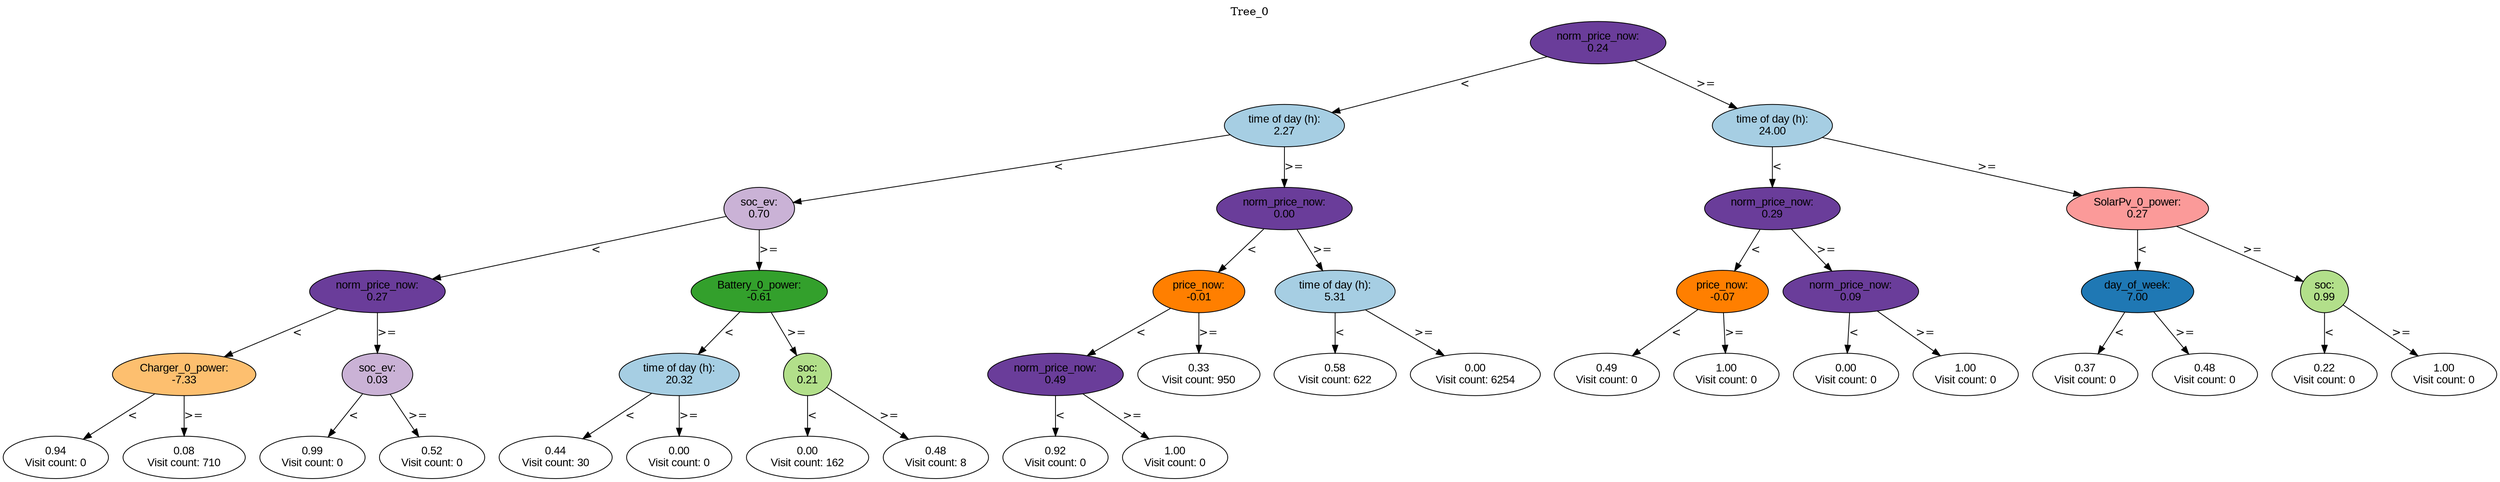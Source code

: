 digraph BST {
    node [fontname="Arial" style=filled colorscheme=paired12];
    0 [ label = "norm_price_now:
0.24" fillcolor=10];
    1 [ label = "time of day (h):
2.27" fillcolor=1];
    2 [ label = "soc_ev:
0.70" fillcolor=9];
    3 [ label = "norm_price_now:
0.27" fillcolor=10];
    4 [ label = "Charger_0_power:
-7.33" fillcolor=7];
    5 [ label = "0.94
Visit count: 0" fillcolor=white];
    6 [ label = "0.08
Visit count: 710" fillcolor=white];
    7 [ label = "soc_ev:
0.03" fillcolor=9];
    8 [ label = "0.99
Visit count: 0" fillcolor=white];
    9 [ label = "0.52
Visit count: 0" fillcolor=white];
    10 [ label = "Battery_0_power:
-0.61" fillcolor=4];
    11 [ label = "time of day (h):
20.32" fillcolor=1];
    12 [ label = "0.44
Visit count: 30" fillcolor=white];
    13 [ label = "0.00
Visit count: 0" fillcolor=white];
    14 [ label = "soc:
0.21" fillcolor=3];
    15 [ label = "0.00
Visit count: 162" fillcolor=white];
    16 [ label = "0.48
Visit count: 8" fillcolor=white];
    17 [ label = "norm_price_now:
0.00" fillcolor=10];
    18 [ label = "price_now:
-0.01" fillcolor=8];
    19 [ label = "norm_price_now:
0.49" fillcolor=10];
    20 [ label = "0.92
Visit count: 0" fillcolor=white];
    21 [ label = "1.00
Visit count: 0" fillcolor=white];
    22 [ label = "0.33
Visit count: 950" fillcolor=white];
    23 [ label = "time of day (h):
5.31" fillcolor=1];
    24 [ label = "0.58
Visit count: 622" fillcolor=white];
    25 [ label = "0.00
Visit count: 6254" fillcolor=white];
    26 [ label = "time of day (h):
24.00" fillcolor=1];
    27 [ label = "norm_price_now:
0.29" fillcolor=10];
    28 [ label = "price_now:
-0.07" fillcolor=8];
    29 [ label = "0.49
Visit count: 0" fillcolor=white];
    30 [ label = "1.00
Visit count: 0" fillcolor=white];
    31 [ label = "norm_price_now:
0.09" fillcolor=10];
    32 [ label = "0.00
Visit count: 0" fillcolor=white];
    33 [ label = "1.00
Visit count: 0" fillcolor=white];
    34 [ label = "SolarPv_0_power:
0.27" fillcolor=5];
    35 [ label = "day_of_week:
7.00" fillcolor=2];
    36 [ label = "0.37
Visit count: 0" fillcolor=white];
    37 [ label = "0.48
Visit count: 0" fillcolor=white];
    38 [ label = "soc:
0.99" fillcolor=3];
    39 [ label = "0.22
Visit count: 0" fillcolor=white];
    40 [ label = "1.00
Visit count: 0" fillcolor=white];

    0  -> 1[ label = "<"];
    0  -> 26[ label = ">="];
    1  -> 2[ label = "<"];
    1  -> 17[ label = ">="];
    2  -> 3[ label = "<"];
    2  -> 10[ label = ">="];
    3  -> 4[ label = "<"];
    3  -> 7[ label = ">="];
    4  -> 5[ label = "<"];
    4  -> 6[ label = ">="];
    7  -> 8[ label = "<"];
    7  -> 9[ label = ">="];
    10  -> 11[ label = "<"];
    10  -> 14[ label = ">="];
    11  -> 12[ label = "<"];
    11  -> 13[ label = ">="];
    14  -> 15[ label = "<"];
    14  -> 16[ label = ">="];
    17  -> 18[ label = "<"];
    17  -> 23[ label = ">="];
    18  -> 19[ label = "<"];
    18  -> 22[ label = ">="];
    19  -> 20[ label = "<"];
    19  -> 21[ label = ">="];
    23  -> 24[ label = "<"];
    23  -> 25[ label = ">="];
    26  -> 27[ label = "<"];
    26  -> 34[ label = ">="];
    27  -> 28[ label = "<"];
    27  -> 31[ label = ">="];
    28  -> 29[ label = "<"];
    28  -> 30[ label = ">="];
    31  -> 32[ label = "<"];
    31  -> 33[ label = ">="];
    34  -> 35[ label = "<"];
    34  -> 38[ label = ">="];
    35  -> 36[ label = "<"];
    35  -> 37[ label = ">="];
    38  -> 39[ label = "<"];
    38  -> 40[ label = ">="];

    labelloc="t";
    label="Tree_0";
}